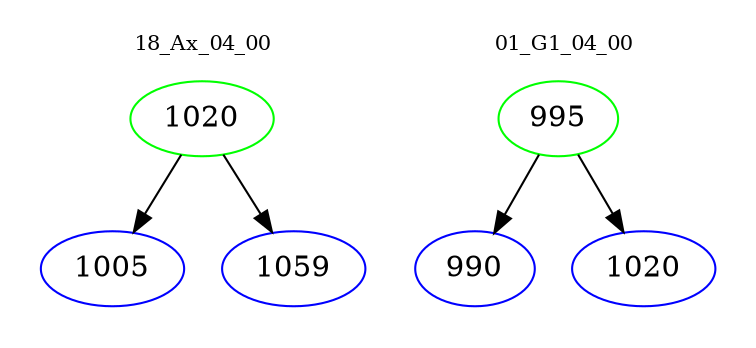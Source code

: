 digraph{
subgraph cluster_0 {
color = white
label = "18_Ax_04_00";
fontsize=10;
T0_1020 [label="1020", color="green"]
T0_1020 -> T0_1005 [color="black"]
T0_1005 [label="1005", color="blue"]
T0_1020 -> T0_1059 [color="black"]
T0_1059 [label="1059", color="blue"]
}
subgraph cluster_1 {
color = white
label = "01_G1_04_00";
fontsize=10;
T1_995 [label="995", color="green"]
T1_995 -> T1_990 [color="black"]
T1_990 [label="990", color="blue"]
T1_995 -> T1_1020 [color="black"]
T1_1020 [label="1020", color="blue"]
}
}
